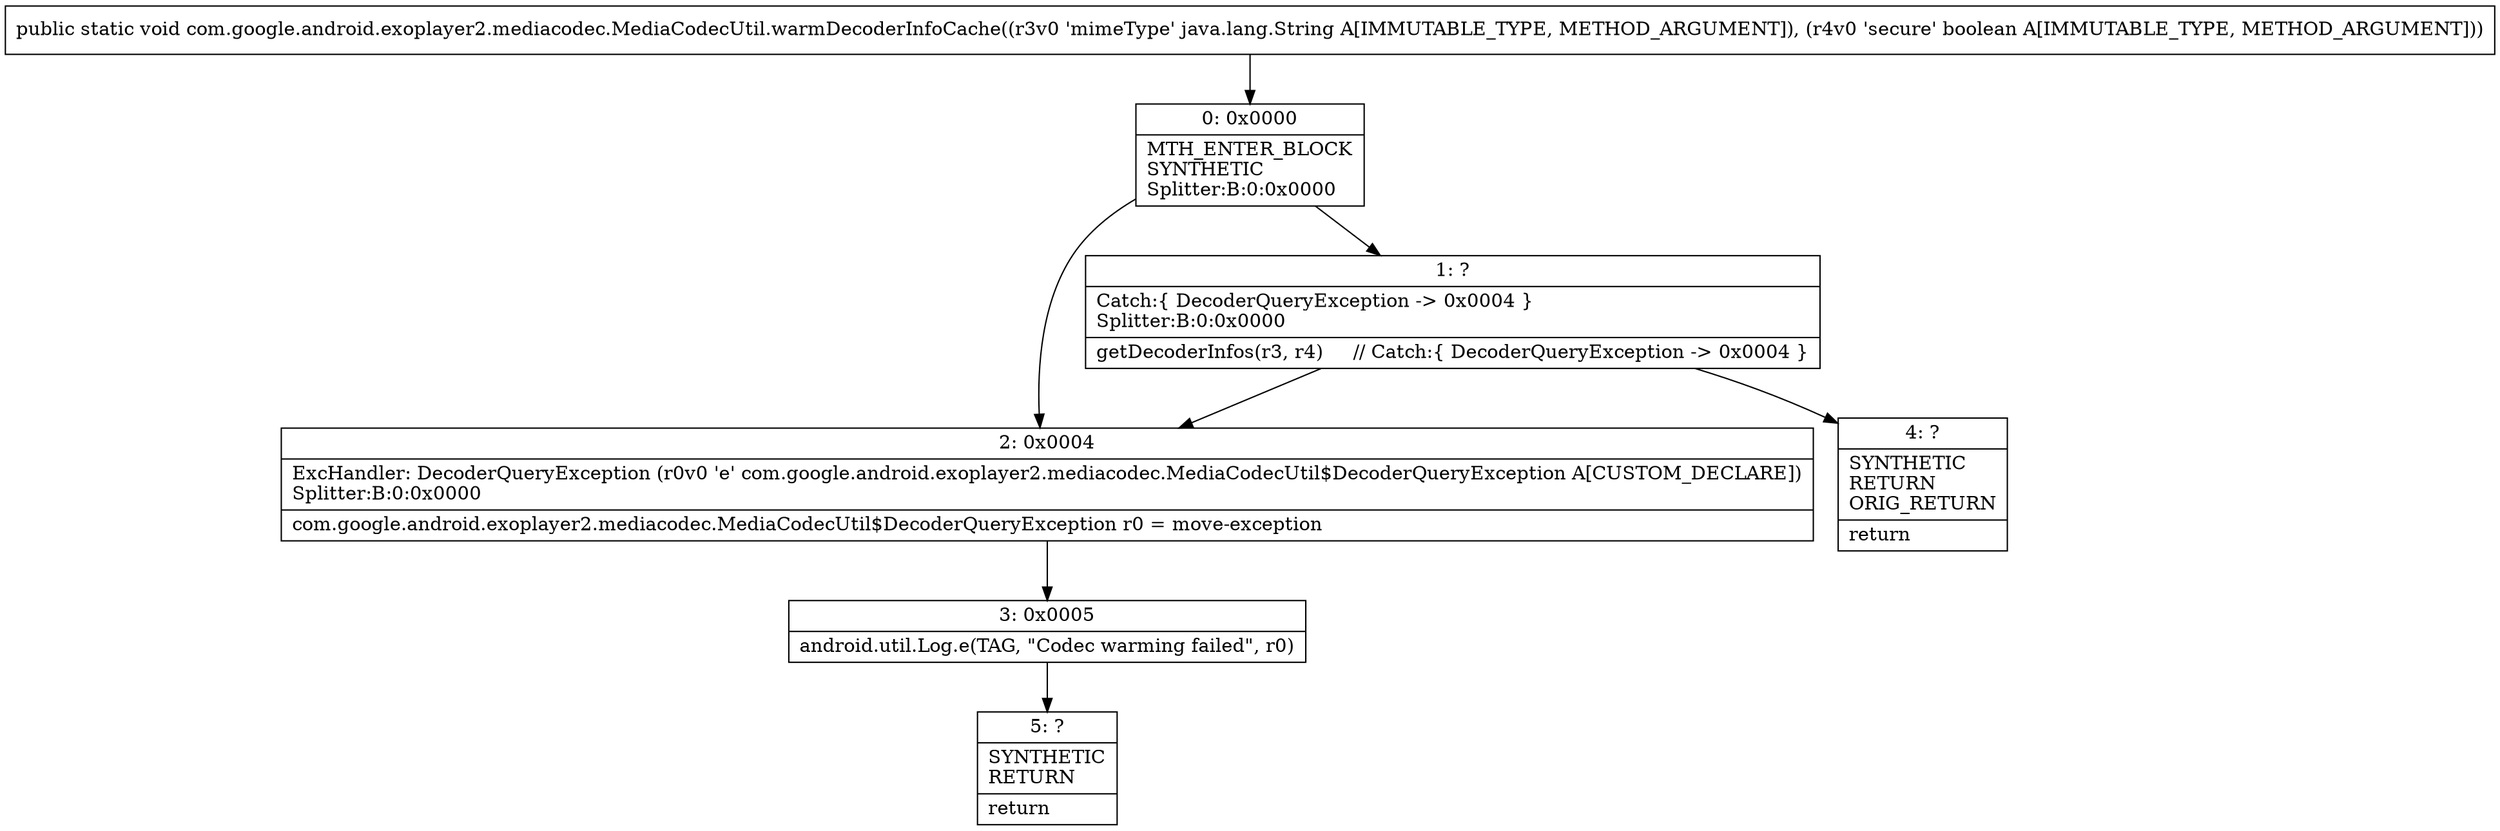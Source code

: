 digraph "CFG forcom.google.android.exoplayer2.mediacodec.MediaCodecUtil.warmDecoderInfoCache(Ljava\/lang\/String;Z)V" {
Node_0 [shape=record,label="{0\:\ 0x0000|MTH_ENTER_BLOCK\lSYNTHETIC\lSplitter:B:0:0x0000\l}"];
Node_1 [shape=record,label="{1\:\ ?|Catch:\{ DecoderQueryException \-\> 0x0004 \}\lSplitter:B:0:0x0000\l|getDecoderInfos(r3, r4)     \/\/ Catch:\{ DecoderQueryException \-\> 0x0004 \}\l}"];
Node_2 [shape=record,label="{2\:\ 0x0004|ExcHandler: DecoderQueryException (r0v0 'e' com.google.android.exoplayer2.mediacodec.MediaCodecUtil$DecoderQueryException A[CUSTOM_DECLARE])\lSplitter:B:0:0x0000\l|com.google.android.exoplayer2.mediacodec.MediaCodecUtil$DecoderQueryException r0 = move\-exception\l}"];
Node_3 [shape=record,label="{3\:\ 0x0005|android.util.Log.e(TAG, \"Codec warming failed\", r0)\l}"];
Node_4 [shape=record,label="{4\:\ ?|SYNTHETIC\lRETURN\lORIG_RETURN\l|return\l}"];
Node_5 [shape=record,label="{5\:\ ?|SYNTHETIC\lRETURN\l|return\l}"];
MethodNode[shape=record,label="{public static void com.google.android.exoplayer2.mediacodec.MediaCodecUtil.warmDecoderInfoCache((r3v0 'mimeType' java.lang.String A[IMMUTABLE_TYPE, METHOD_ARGUMENT]), (r4v0 'secure' boolean A[IMMUTABLE_TYPE, METHOD_ARGUMENT])) }"];
MethodNode -> Node_0;
Node_0 -> Node_1;
Node_0 -> Node_2;
Node_1 -> Node_2;
Node_1 -> Node_4;
Node_2 -> Node_3;
Node_3 -> Node_5;
}


